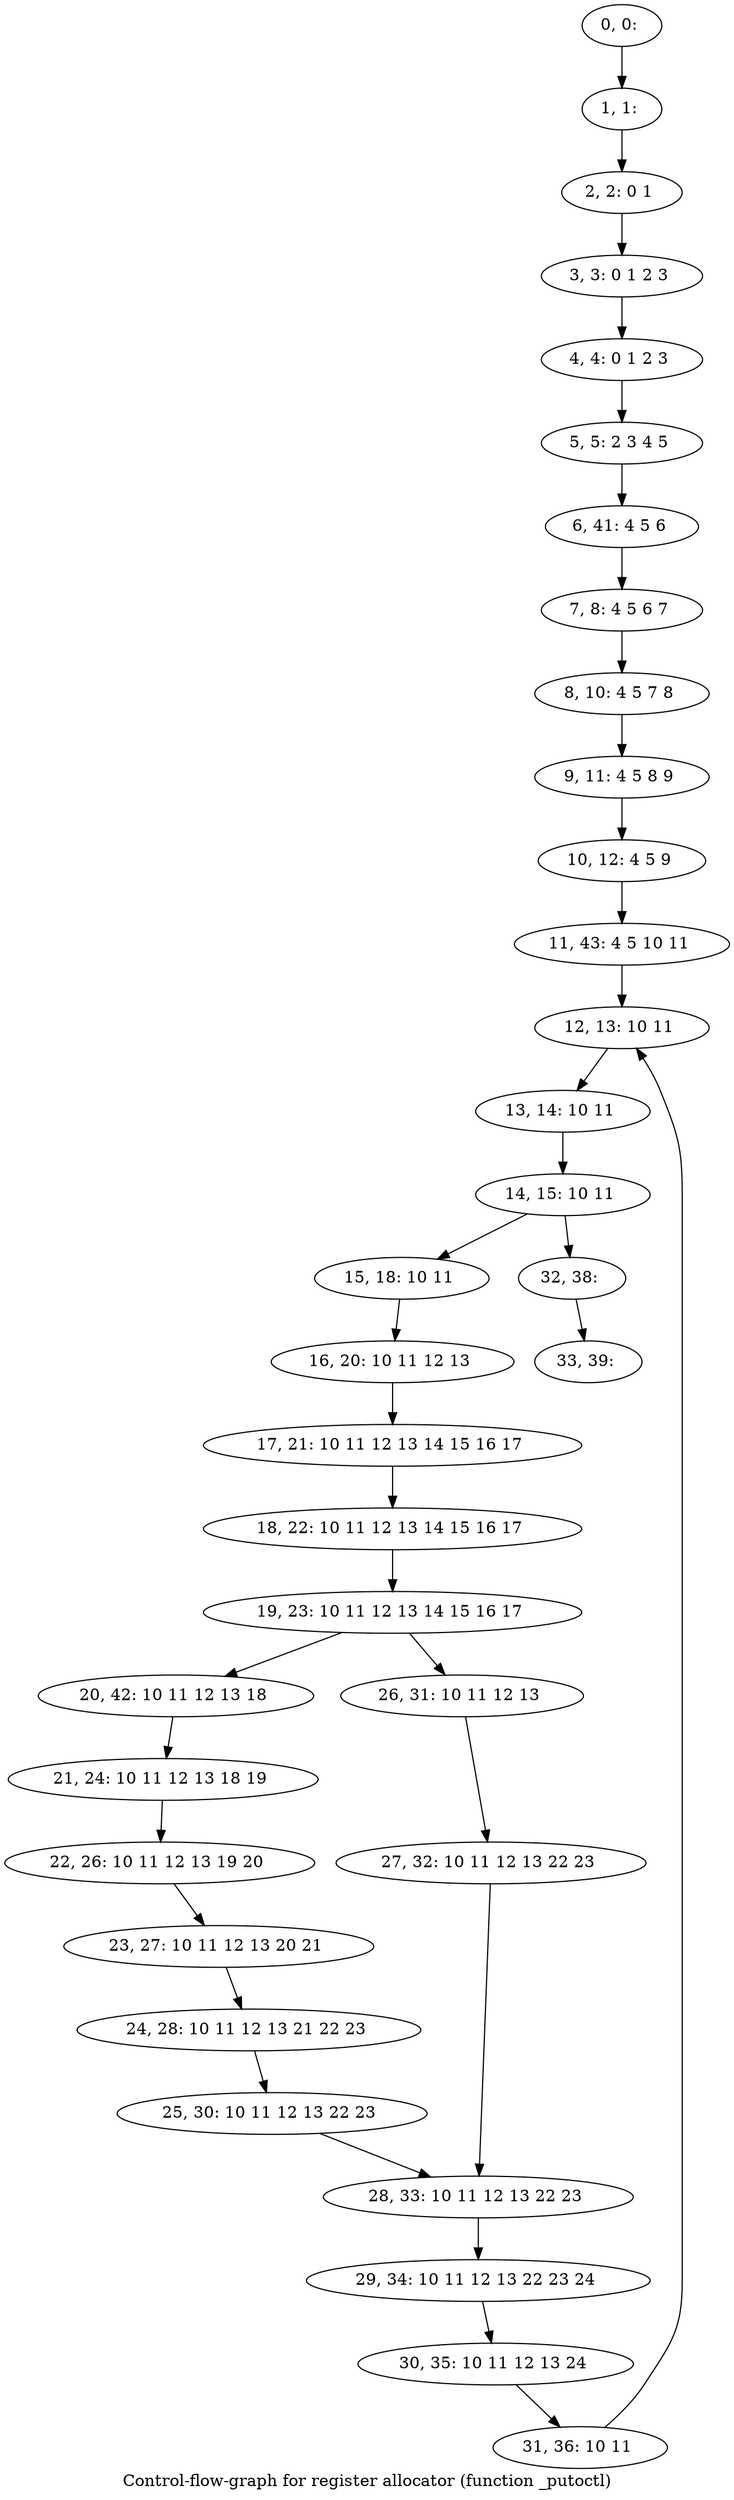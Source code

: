 digraph G {
graph [label="Control-flow-graph for register allocator (function _putoctl)"]
0[label="0, 0: "];
1[label="1, 1: "];
2[label="2, 2: 0 1 "];
3[label="3, 3: 0 1 2 3 "];
4[label="4, 4: 0 1 2 3 "];
5[label="5, 5: 2 3 4 5 "];
6[label="6, 41: 4 5 6 "];
7[label="7, 8: 4 5 6 7 "];
8[label="8, 10: 4 5 7 8 "];
9[label="9, 11: 4 5 8 9 "];
10[label="10, 12: 4 5 9 "];
11[label="11, 43: 4 5 10 11 "];
12[label="12, 13: 10 11 "];
13[label="13, 14: 10 11 "];
14[label="14, 15: 10 11 "];
15[label="15, 18: 10 11 "];
16[label="16, 20: 10 11 12 13 "];
17[label="17, 21: 10 11 12 13 14 15 16 17 "];
18[label="18, 22: 10 11 12 13 14 15 16 17 "];
19[label="19, 23: 10 11 12 13 14 15 16 17 "];
20[label="20, 42: 10 11 12 13 18 "];
21[label="21, 24: 10 11 12 13 18 19 "];
22[label="22, 26: 10 11 12 13 19 20 "];
23[label="23, 27: 10 11 12 13 20 21 "];
24[label="24, 28: 10 11 12 13 21 22 23 "];
25[label="25, 30: 10 11 12 13 22 23 "];
26[label="26, 31: 10 11 12 13 "];
27[label="27, 32: 10 11 12 13 22 23 "];
28[label="28, 33: 10 11 12 13 22 23 "];
29[label="29, 34: 10 11 12 13 22 23 24 "];
30[label="30, 35: 10 11 12 13 24 "];
31[label="31, 36: 10 11 "];
32[label="32, 38: "];
33[label="33, 39: "];
0->1 ;
1->2 ;
2->3 ;
3->4 ;
4->5 ;
5->6 ;
6->7 ;
7->8 ;
8->9 ;
9->10 ;
10->11 ;
11->12 ;
12->13 ;
13->14 ;
14->15 ;
14->32 ;
15->16 ;
16->17 ;
17->18 ;
18->19 ;
19->20 ;
19->26 ;
20->21 ;
21->22 ;
22->23 ;
23->24 ;
24->25 ;
25->28 ;
26->27 ;
27->28 ;
28->29 ;
29->30 ;
30->31 ;
31->12 ;
32->33 ;
}
